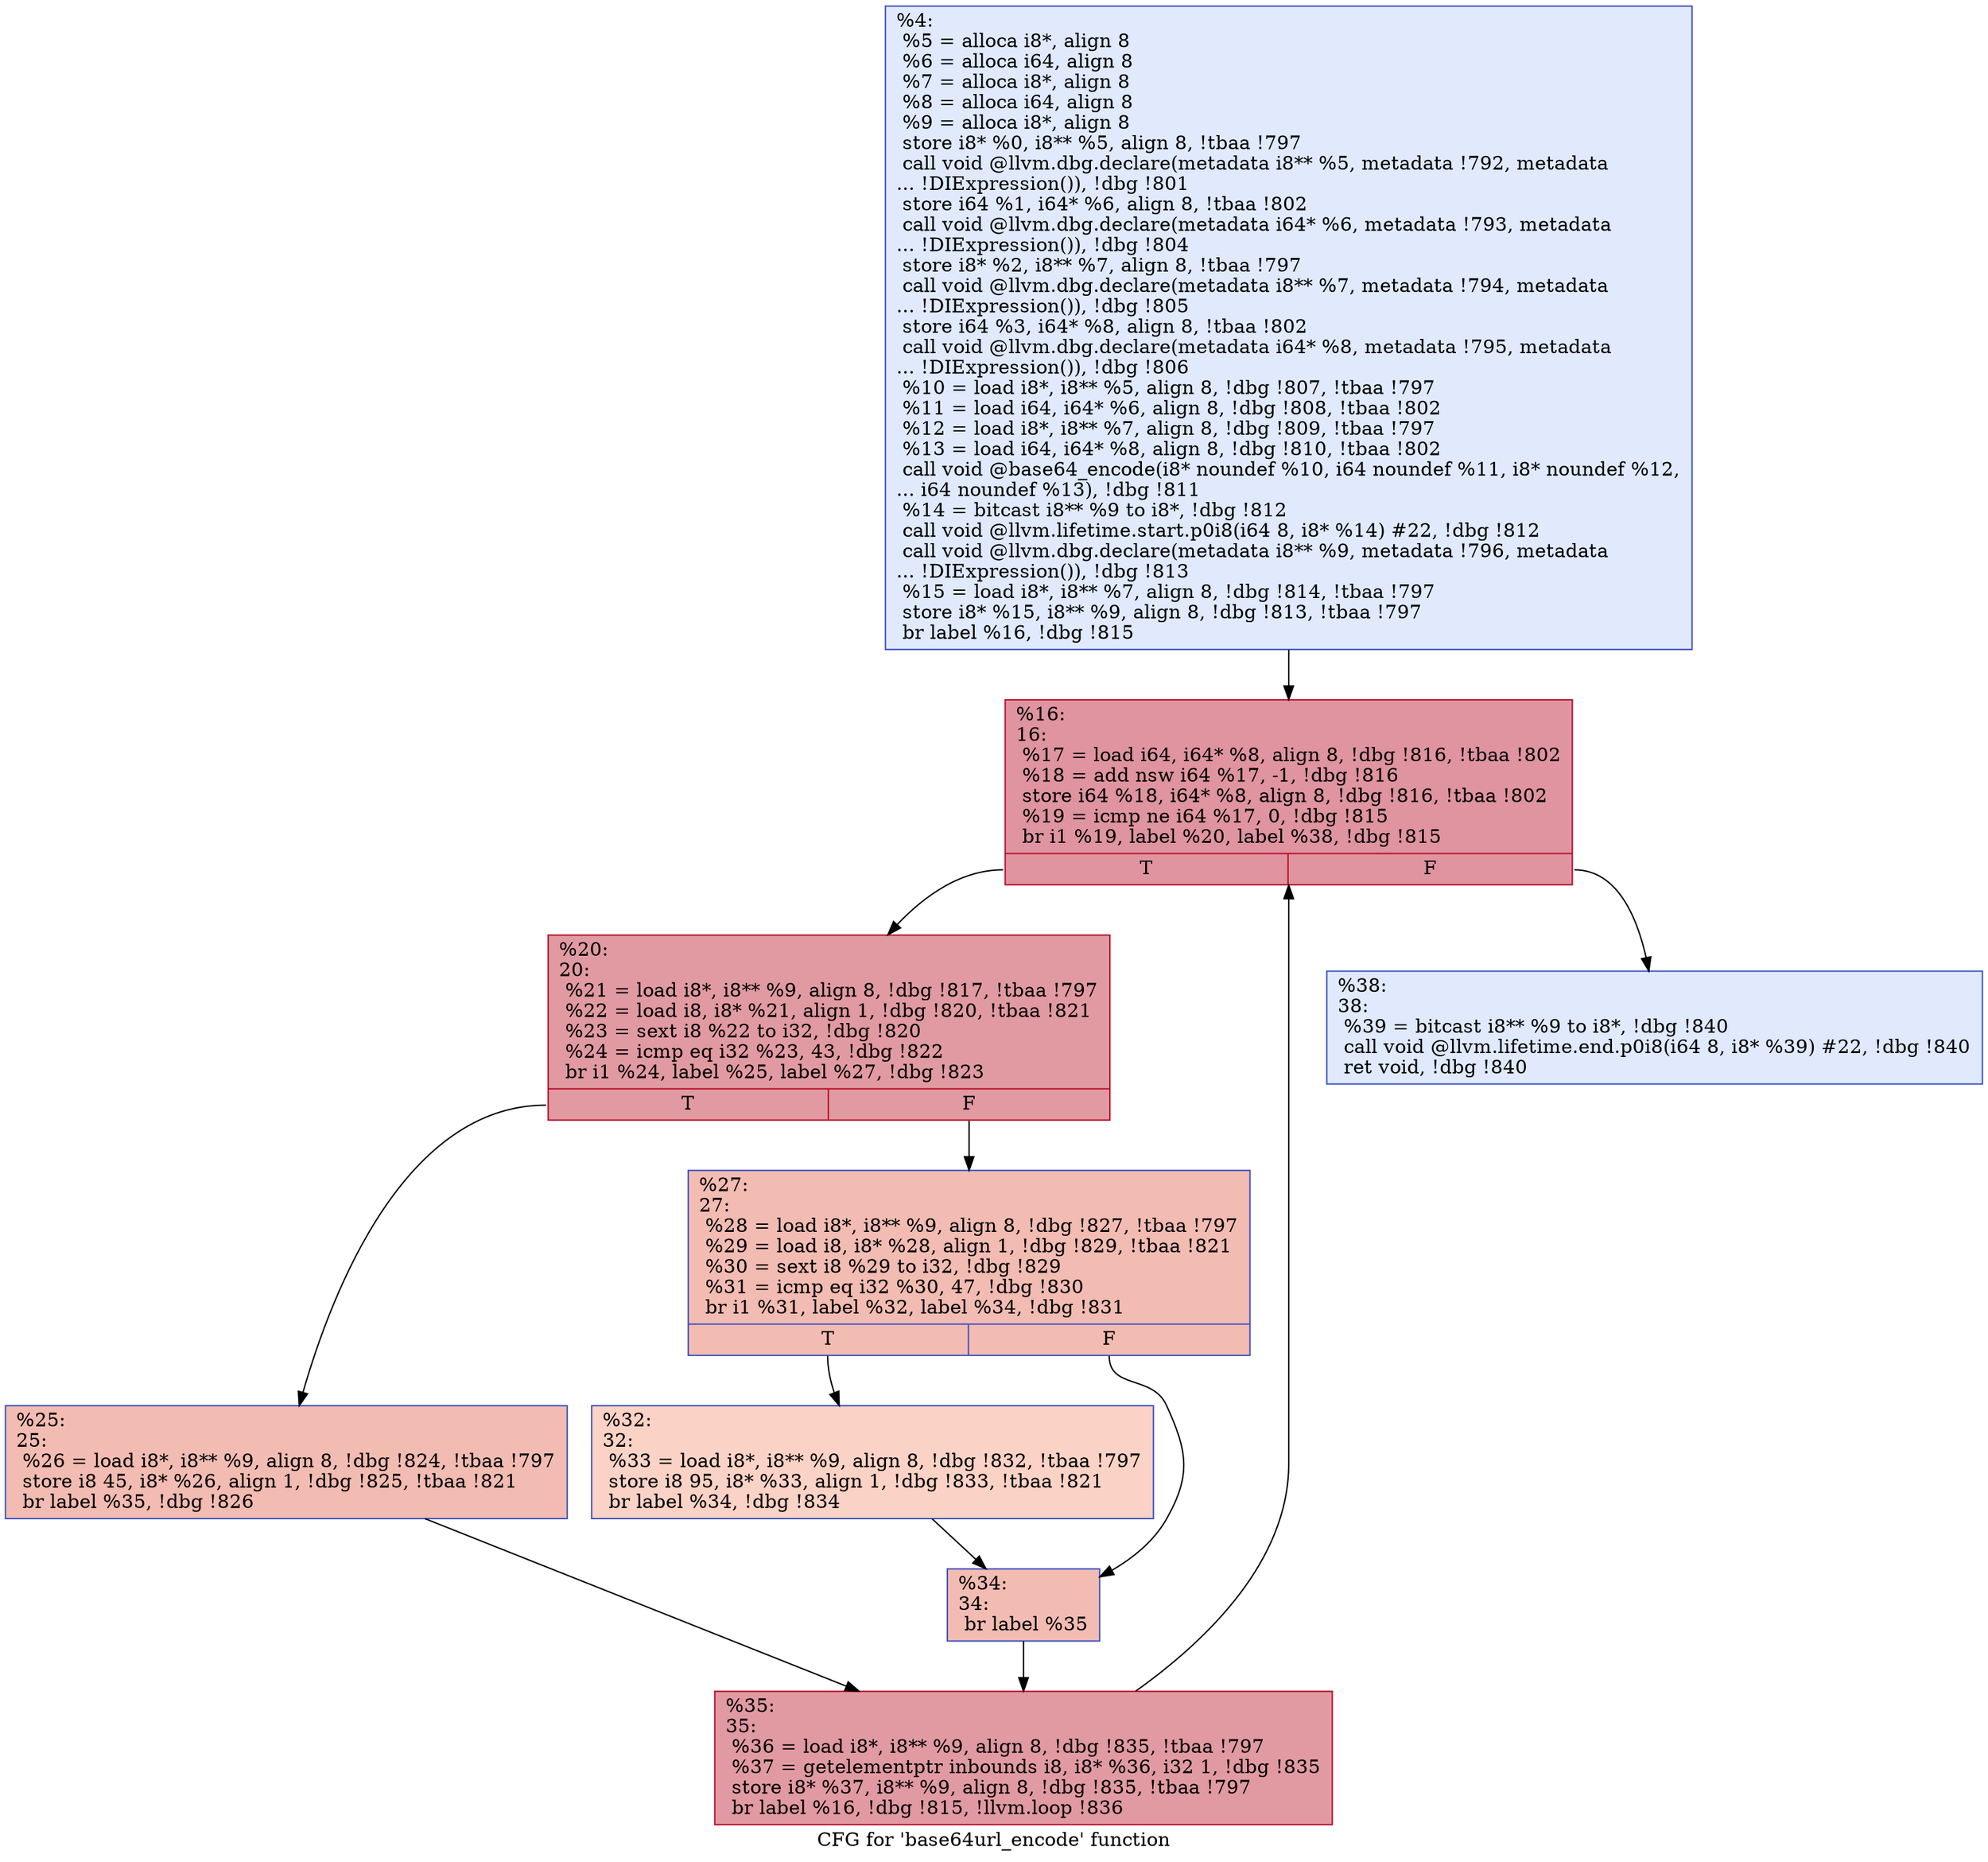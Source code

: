 digraph "CFG for 'base64url_encode' function" {
	label="CFG for 'base64url_encode' function";

	Node0xdaf050 [shape=record,color="#3d50c3ff", style=filled, fillcolor="#b9d0f970",label="{%4:\l  %5 = alloca i8*, align 8\l  %6 = alloca i64, align 8\l  %7 = alloca i8*, align 8\l  %8 = alloca i64, align 8\l  %9 = alloca i8*, align 8\l  store i8* %0, i8** %5, align 8, !tbaa !797\l  call void @llvm.dbg.declare(metadata i8** %5, metadata !792, metadata\l... !DIExpression()), !dbg !801\l  store i64 %1, i64* %6, align 8, !tbaa !802\l  call void @llvm.dbg.declare(metadata i64* %6, metadata !793, metadata\l... !DIExpression()), !dbg !804\l  store i8* %2, i8** %7, align 8, !tbaa !797\l  call void @llvm.dbg.declare(metadata i8** %7, metadata !794, metadata\l... !DIExpression()), !dbg !805\l  store i64 %3, i64* %8, align 8, !tbaa !802\l  call void @llvm.dbg.declare(metadata i64* %8, metadata !795, metadata\l... !DIExpression()), !dbg !806\l  %10 = load i8*, i8** %5, align 8, !dbg !807, !tbaa !797\l  %11 = load i64, i64* %6, align 8, !dbg !808, !tbaa !802\l  %12 = load i8*, i8** %7, align 8, !dbg !809, !tbaa !797\l  %13 = load i64, i64* %8, align 8, !dbg !810, !tbaa !802\l  call void @base64_encode(i8* noundef %10, i64 noundef %11, i8* noundef %12,\l... i64 noundef %13), !dbg !811\l  %14 = bitcast i8** %9 to i8*, !dbg !812\l  call void @llvm.lifetime.start.p0i8(i64 8, i8* %14) #22, !dbg !812\l  call void @llvm.dbg.declare(metadata i8** %9, metadata !796, metadata\l... !DIExpression()), !dbg !813\l  %15 = load i8*, i8** %7, align 8, !dbg !814, !tbaa !797\l  store i8* %15, i8** %9, align 8, !dbg !813, !tbaa !797\l  br label %16, !dbg !815\l}"];
	Node0xdaf050 -> Node0xdaf0a0;
	Node0xdaf0a0 [shape=record,color="#b70d28ff", style=filled, fillcolor="#b70d2870",label="{%16:\l16:                                               \l  %17 = load i64, i64* %8, align 8, !dbg !816, !tbaa !802\l  %18 = add nsw i64 %17, -1, !dbg !816\l  store i64 %18, i64* %8, align 8, !dbg !816, !tbaa !802\l  %19 = icmp ne i64 %17, 0, !dbg !815\l  br i1 %19, label %20, label %38, !dbg !815\l|{<s0>T|<s1>F}}"];
	Node0xdaf0a0:s0 -> Node0xdaf0f0;
	Node0xdaf0a0:s1 -> Node0xdaf2d0;
	Node0xdaf0f0 [shape=record,color="#b70d28ff", style=filled, fillcolor="#bb1b2c70",label="{%20:\l20:                                               \l  %21 = load i8*, i8** %9, align 8, !dbg !817, !tbaa !797\l  %22 = load i8, i8* %21, align 1, !dbg !820, !tbaa !821\l  %23 = sext i8 %22 to i32, !dbg !820\l  %24 = icmp eq i32 %23, 43, !dbg !822\l  br i1 %24, label %25, label %27, !dbg !823\l|{<s0>T|<s1>F}}"];
	Node0xdaf0f0:s0 -> Node0xdaf140;
	Node0xdaf0f0:s1 -> Node0xdaf190;
	Node0xdaf140 [shape=record,color="#3d50c3ff", style=filled, fillcolor="#e1675170",label="{%25:\l25:                                               \l  %26 = load i8*, i8** %9, align 8, !dbg !824, !tbaa !797\l  store i8 45, i8* %26, align 1, !dbg !825, !tbaa !821\l  br label %35, !dbg !826\l}"];
	Node0xdaf140 -> Node0xdaf280;
	Node0xdaf190 [shape=record,color="#3d50c3ff", style=filled, fillcolor="#e1675170",label="{%27:\l27:                                               \l  %28 = load i8*, i8** %9, align 8, !dbg !827, !tbaa !797\l  %29 = load i8, i8* %28, align 1, !dbg !829, !tbaa !821\l  %30 = sext i8 %29 to i32, !dbg !829\l  %31 = icmp eq i32 %30, 47, !dbg !830\l  br i1 %31, label %32, label %34, !dbg !831\l|{<s0>T|<s1>F}}"];
	Node0xdaf190:s0 -> Node0xdaf1e0;
	Node0xdaf190:s1 -> Node0xdaf230;
	Node0xdaf1e0 [shape=record,color="#3d50c3ff", style=filled, fillcolor="#f59c7d70",label="{%32:\l32:                                               \l  %33 = load i8*, i8** %9, align 8, !dbg !832, !tbaa !797\l  store i8 95, i8* %33, align 1, !dbg !833, !tbaa !821\l  br label %34, !dbg !834\l}"];
	Node0xdaf1e0 -> Node0xdaf230;
	Node0xdaf230 [shape=record,color="#3d50c3ff", style=filled, fillcolor="#e1675170",label="{%34:\l34:                                               \l  br label %35\l}"];
	Node0xdaf230 -> Node0xdaf280;
	Node0xdaf280 [shape=record,color="#b70d28ff", style=filled, fillcolor="#bb1b2c70",label="{%35:\l35:                                               \l  %36 = load i8*, i8** %9, align 8, !dbg !835, !tbaa !797\l  %37 = getelementptr inbounds i8, i8* %36, i32 1, !dbg !835\l  store i8* %37, i8** %9, align 8, !dbg !835, !tbaa !797\l  br label %16, !dbg !815, !llvm.loop !836\l}"];
	Node0xdaf280 -> Node0xdaf0a0;
	Node0xdaf2d0 [shape=record,color="#3d50c3ff", style=filled, fillcolor="#b9d0f970",label="{%38:\l38:                                               \l  %39 = bitcast i8** %9 to i8*, !dbg !840\l  call void @llvm.lifetime.end.p0i8(i64 8, i8* %39) #22, !dbg !840\l  ret void, !dbg !840\l}"];
}
